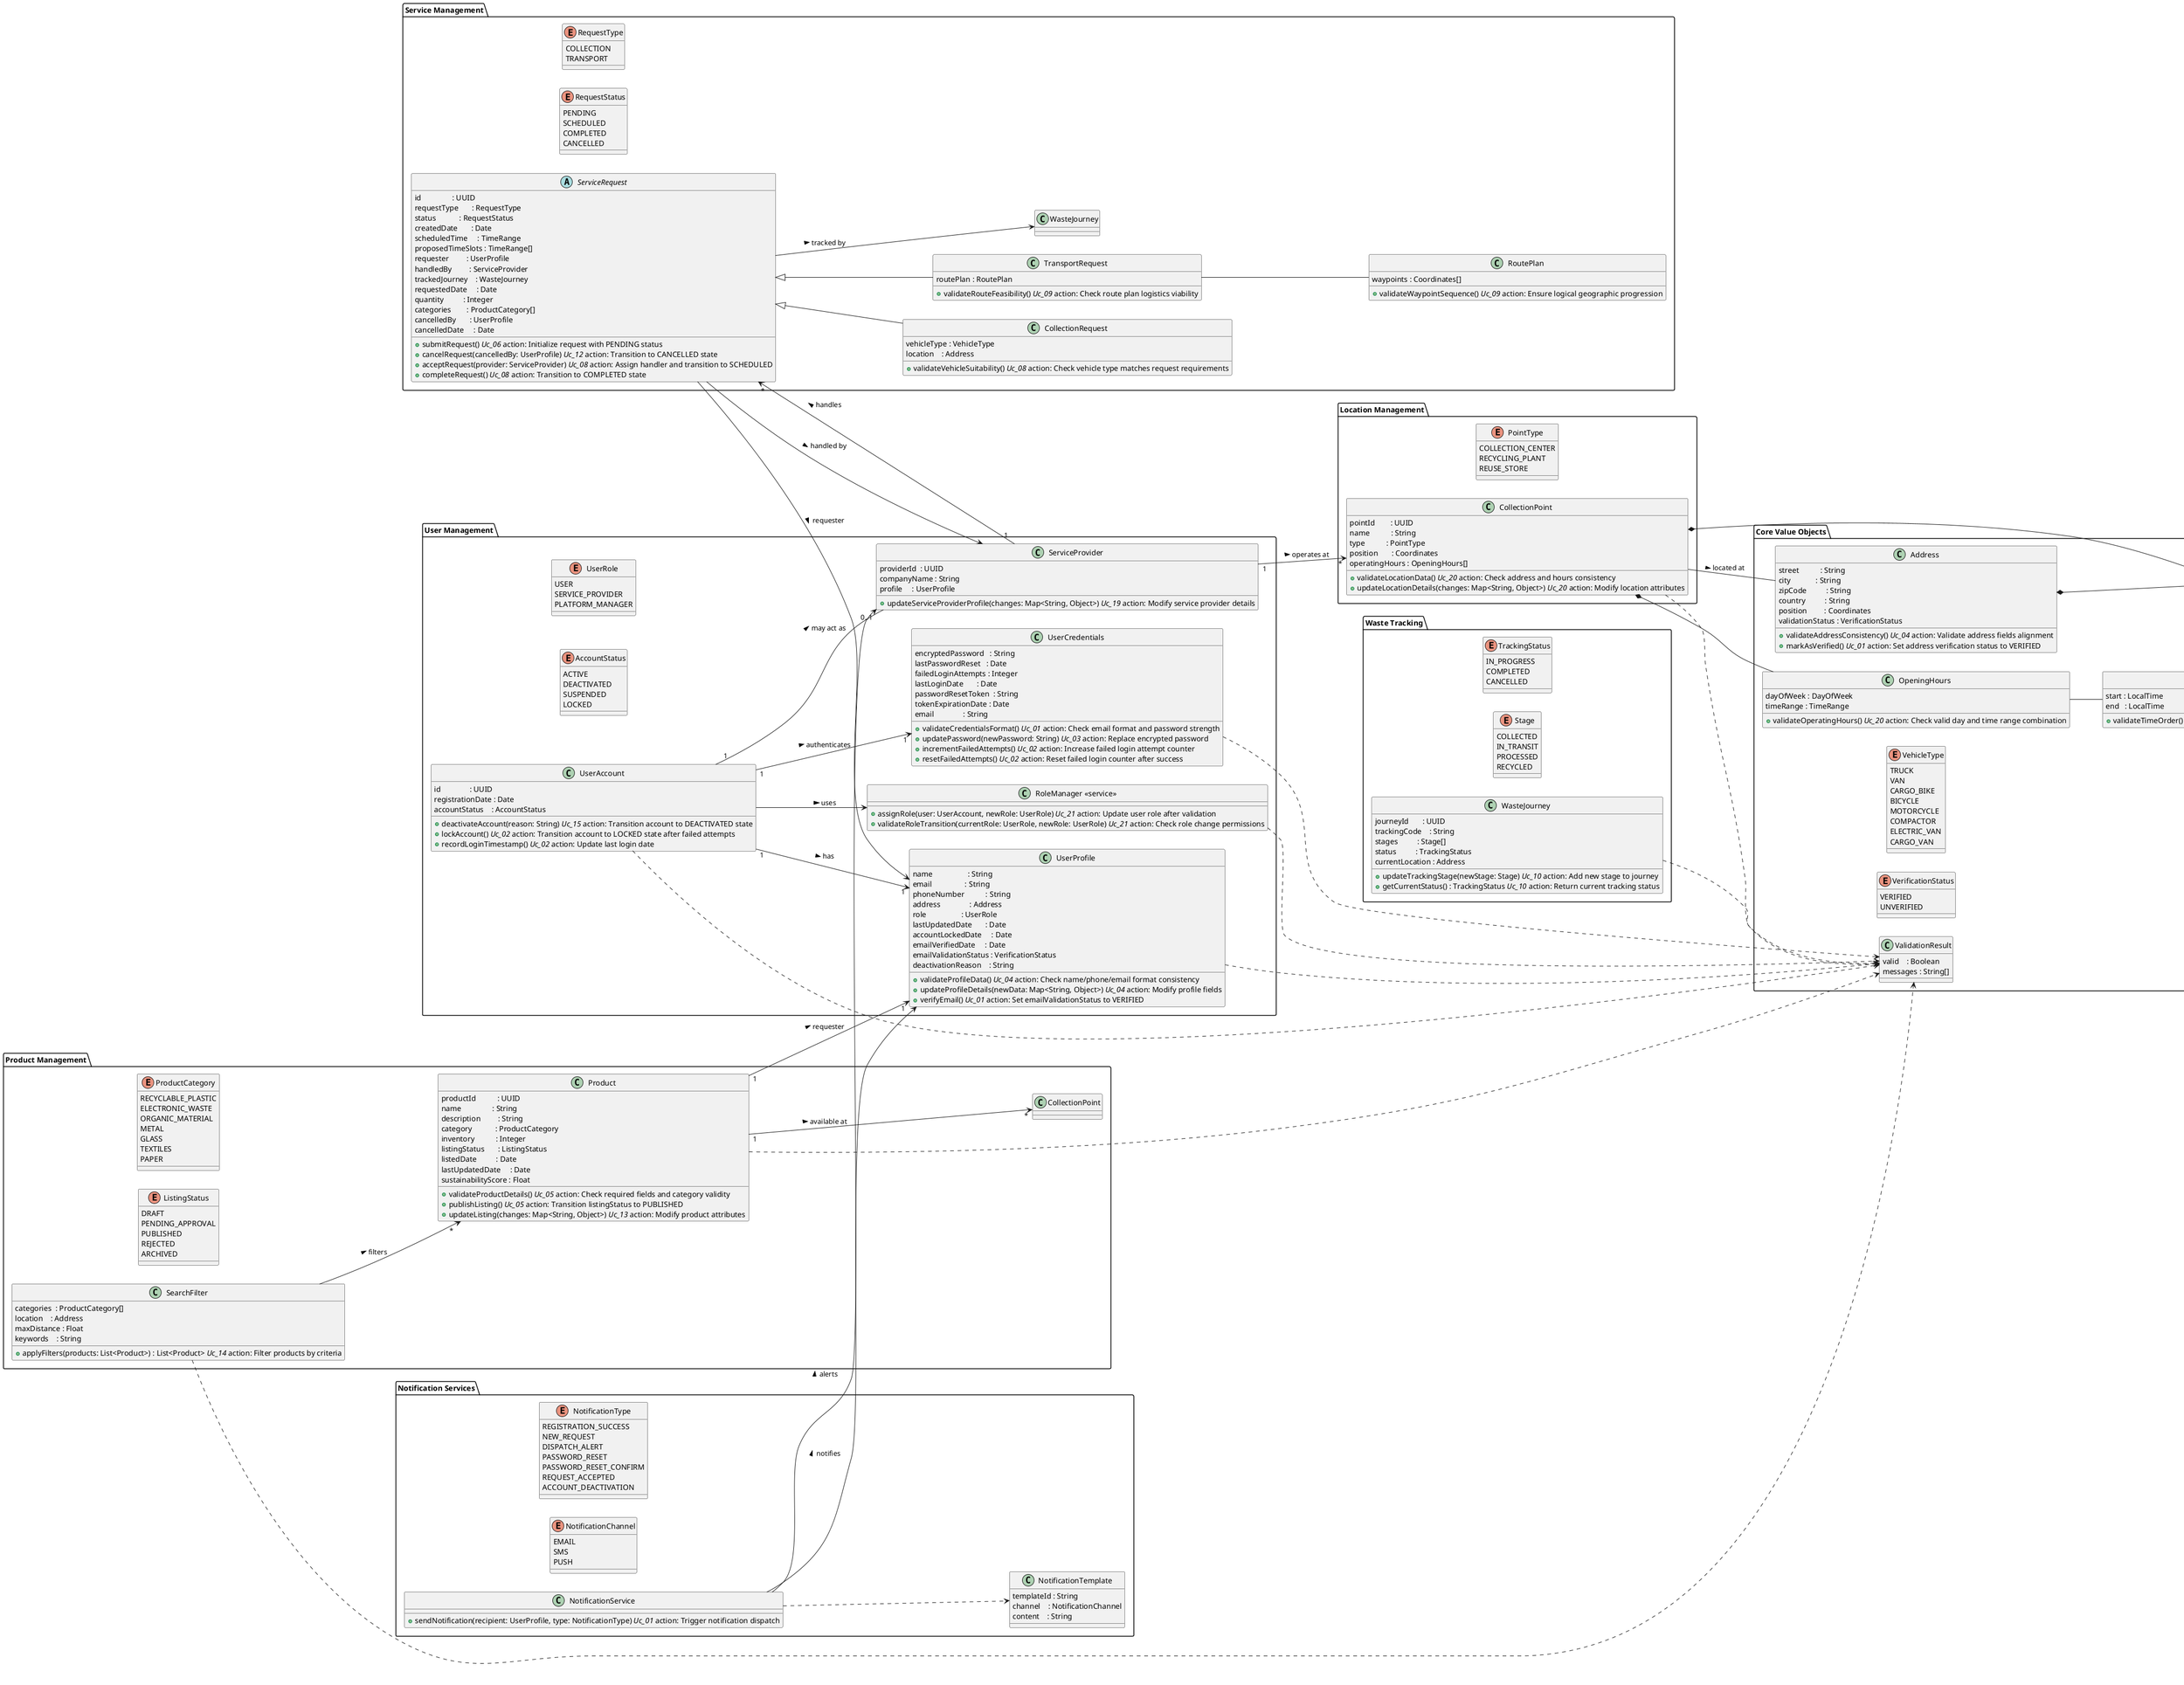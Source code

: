 @startuml
left to right direction
' CORE VALUE OBJECTS
package "Core Value Objects" {
  enum VerificationStatus {
    VERIFIED
    UNVERIFIED
  }
  enum VehicleType {
    TRUCK
    VAN
    CARGO_BIKE
    BICYCLE
    MOTORCYCLE
    COMPACTOR
    ELECTRIC_VAN
    CARGO_VAN
  }
  enum DayOfWeek {
    MON
    TUE
    WED
    THU
    FRI
    SAT
    SUN
  }
  class ValidationResult {
    valid    : Boolean
    messages : String[]
  }
  class Coordinates {
    latitude  : Float
    longitude : Float
  }
  class Address {
    street           : String
    city             : String
    zipCode          : String
    country          : String
    position         : Coordinates
    validationStatus : VerificationStatus
    +validateAddressConsistency() //Uc_04 //action: Validate address fields alignment
    +markAsVerified() //Uc_01 //action: Set address verification status to VERIFIED
  }
  class TimeRange {
    start : LocalTime
    end   : LocalTime
    +validateTimeOrder() //Uc_19 //action: Ensure start time precedes end time
  }
  class OpeningHours {
    dayOfWeek : DayOfWeek
    timeRange : TimeRange
    +validateOperatingHours() //Uc_20 //action: Check valid day and time range combination
  }
  Address *-- Coordinates
  OpeningHours -- TimeRange
}

' USER MANAGEMENT
package "User Management" {
  enum UserRole {
    USER
    SERVICE_PROVIDER
    PLATFORM_MANAGER
  }
  enum AccountStatus {
    ACTIVE
    DEACTIVATED
    SUSPENDED
    LOCKED
  }
  class UserAccount {
    id               : UUID
    registrationDate : Date
    accountStatus    : AccountStatus
    +deactivateAccount(reason: String) //Uc_15 //action: Transition account to DEACTIVATED state
    +lockAccount() //Uc_02 //action: Transition account to LOCKED state after failed attempts
    +recordLoginTimestamp() //Uc_02 //action: Update last login date
  }
  class UserProfile {
    name                  : String
    email                 : String
    phoneNumber           : String
    address               : Address
    role                  : UserRole
    lastUpdatedDate       : Date
    accountLockedDate     : Date
    emailVerifiedDate     : Date
    emailValidationStatus : VerificationStatus
    deactivationReason    : String
    +validateProfileData() //Uc_04 //action: Check name/phone/email format consistency
    +updateProfileDetails(newData: Map<String, Object>) //Uc_04 //action: Modify profile fields
    +verifyEmail() //Uc_01 //action: Set emailValidationStatus to VERIFIED
  }
  class UserCredentials {
    encryptedPassword   : String
    lastPasswordReset   : Date
    failedLoginAttempts : Integer
    lastLoginDate       : Date
    passwordResetToken  : String
    tokenExpirationDate : Date
    email               : String
    +validateCredentialsFormat() //Uc_01 //action: Check email format and password strength
    +updatePassword(newPassword: String) //Uc_03 //action: Replace encrypted password
    +incrementFailedAttempts() //Uc_02 //action: Increase failed login attempt counter
    +resetFailedAttempts() //Uc_02 //action: Reset failed login counter after success
  }
  class ServiceProvider {
    providerId  : UUID
    companyName : String
    profile     : UserProfile
    +updateServiceProviderProfile(changes: Map<String, Object>) //Uc_19 //action: Modify service provider details
  }
  class "RoleManager <<service>>" as RoleManager {
    +assignRole(user: UserAccount, newRole: UserRole) //Uc_21 //action: Update user role after validation
    +validateRoleTransition(currentRole: UserRole, newRole: UserRole) //Uc_21 //action: Check role change permissions
  }
  UserAccount ..> ValidationResult
  UserProfile ..> ValidationResult
  UserCredentials ..> ValidationResult
  RoleManager ..> ValidationResult
  UserAccount "1" --> "1" UserProfile : has >
  UserAccount "1" --> "1" UserCredentials : authenticates >
  UserAccount --> RoleManager : uses >
  UserAccount "1" -- "0..1" ServiceProvider : may act as >
}

' SERVICE MANAGEMENT
package "Service Management" {
  enum RequestType {
    COLLECTION
    TRANSPORT
  }
  enum RequestStatus {
    PENDING
    SCHEDULED
    COMPLETED
    CANCELLED
  }
  abstract class ServiceRequest {
    id                : UUID
    requestType       : RequestType
    status            : RequestStatus
    createdDate       : Date
    scheduledTime     : TimeRange
    proposedTimeSlots : TimeRange[]
    requester         : UserProfile
    handledBy         : ServiceProvider
    trackedJourney    : WasteJourney
    requestedDate     : Date
    quantity          : Integer
    categories        : ProductCategory[]
    cancelledBy       : UserProfile
    cancelledDate     : Date
    +submitRequest() //Uc_06 //action: Initialize request with PENDING status
    +cancelRequest(cancelledBy: UserProfile) //Uc_12 //action: Transition to CANCELLED state
    +acceptRequest(provider: ServiceProvider) //Uc_08 //action: Assign handler and transition to SCHEDULED
    +completeRequest() //Uc_08 //action: Transition to COMPLETED state
  }
  class CollectionRequest extends ServiceRequest {
    vehicleType : VehicleType
    location    : Address
    +validateVehicleSuitability() //Uc_08 //action: Check vehicle type matches request requirements
  }
  class TransportRequest extends ServiceRequest {
    routePlan : RoutePlan
    +validateRouteFeasibility() //Uc_09 //action: Check route plan logistics viability
  }
  class RoutePlan {
    waypoints : Coordinates[]
    +validateWaypointSequence() //Uc_09 //action: Ensure logical geographic progression
  }
  ServiceProvider "1" --> "*" ServiceRequest : handles >
  TransportRequest -- RoutePlan
  ServiceRequest --> WasteJourney : tracked by >
  ServiceRequest --> UserProfile : requester >
  ServiceRequest --> ServiceProvider : handled by >
}

' WASTE TRACKING
package "Waste Tracking" {
  enum TrackingStatus {
    IN_PROGRESS
    COMPLETED
    CANCELLED
  }
  enum Stage {
    COLLECTED
    IN_TRANSIT
    PROCESSED
    RECYCLED
  }
  class WasteJourney {
    journeyId       : UUID
    trackingCode    : String
    stages          : Stage[]
    status          : TrackingStatus
    currentLocation : Address
    +updateTrackingStage(newStage: Stage) //Uc_10 //action: Add new stage to journey
    +getCurrentStatus() : TrackingStatus //Uc_10 //action: Return current tracking status
  }
  WasteJourney ..> ValidationResult
}

' PRODUCT MANAGEMENT
package "Product Management" {
  enum ProductCategory {
    RECYCLABLE_PLASTIC
    ELECTRONIC_WASTE
    ORGANIC_MATERIAL
    METAL
    GLASS
    TEXTILES
    PAPER
  }
  enum ListingStatus {
    DRAFT
    PENDING_APPROVAL
    PUBLISHED
    REJECTED
    ARCHIVED
  }
  class Product {
    productId           : UUID
    name                : String
    description         : String
    category            : ProductCategory
    inventory           : Integer
    listingStatus       : ListingStatus
    listedDate          : Date
    lastUpdatedDate     : Date
    sustainabilityScore : Float
    +validateProductDetails() //Uc_05 //action: Check required fields and category validity
    +publishListing() //Uc_05 //action: Transition listingStatus to PUBLISHED
    +updateListing(changes: Map<String, Object>) //Uc_13 //action: Modify product attributes
  }
  class SearchFilter {
    categories  : ProductCategory[]
    location    : Address
    maxDistance : Float
    keywords    : String
    +applyFilters(products: List<Product>) : List<Product> //Uc_14 //action: Filter products by criteria
  }
  Product ..> ValidationResult
  SearchFilter ..> ValidationResult
  Product "1" --> "*" CollectionPoint : available at >
  Product "1" --> "1" UserProfile      : requester >
  SearchFilter --> "*" Product            : filters >
}

' LOCATION MANAGEMENT
package "Location Management" {
  enum PointType {
    COLLECTION_CENTER
    RECYCLING_PLANT
    REUSE_STORE
  }
  class CollectionPoint {
    pointId        : UUID
    name           : String
    type           : PointType
    position       : Coordinates
    operatingHours : OpeningHours[]
    +validateLocationData() //Uc_20 //action: Check address and hours consistency
    +updateLocationDetails(changes: Map<String, Object>) //Uc_20 //action: Modify location attributes
  }
  CollectionPoint ..> ValidationResult
  CollectionPoint *-- Coordinates
  CollectionPoint *-- OpeningHours
  CollectionPoint -- Address : located at >
  ServiceProvider "1" --> "*" CollectionPoint : operates at >
}

' NOTIFICATION SERVICES
package "Notification Services" {
  enum NotificationType {
    REGISTRATION_SUCCESS
    NEW_REQUEST
    DISPATCH_ALERT
    PASSWORD_RESET
    PASSWORD_RESET_CONFIRM
    REQUEST_ACCEPTED
    ACCOUNT_DEACTIVATION
  }
  enum NotificationChannel{
    EMAIL
    SMS
    PUSH
  }
  class NotificationTemplate {
    templateId : String
    channel    : NotificationChannel
    content    : String
  }
  class NotificationService {
    +sendNotification(recipient: UserProfile, type: NotificationType) //Uc_01 //action: Trigger notification dispatch
  }
  NotificationService ..> NotificationTemplate
  NotificationService --> UserProfile     : notifies >
  NotificationService --> ServiceProvider : alerts >
}
@enduml